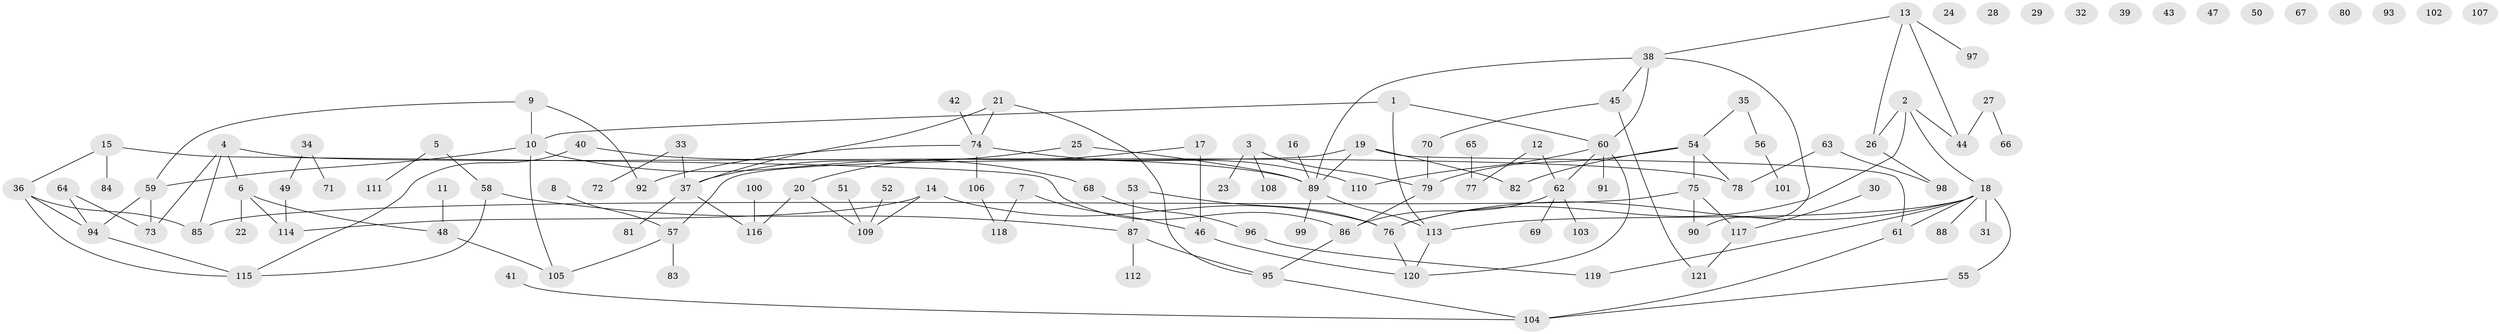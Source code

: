 // coarse degree distribution, {5: 0.09195402298850575, 4: 0.06896551724137931, 2: 0.19540229885057472, 3: 0.1724137931034483, 1: 0.2413793103448276, 6: 0.05747126436781609, 7: 0.011494252873563218, 0: 0.14942528735632185, 9: 0.011494252873563218}
// Generated by graph-tools (version 1.1) at 2025/23/03/03/25 07:23:27]
// undirected, 121 vertices, 141 edges
graph export_dot {
graph [start="1"]
  node [color=gray90,style=filled];
  1;
  2;
  3;
  4;
  5;
  6;
  7;
  8;
  9;
  10;
  11;
  12;
  13;
  14;
  15;
  16;
  17;
  18;
  19;
  20;
  21;
  22;
  23;
  24;
  25;
  26;
  27;
  28;
  29;
  30;
  31;
  32;
  33;
  34;
  35;
  36;
  37;
  38;
  39;
  40;
  41;
  42;
  43;
  44;
  45;
  46;
  47;
  48;
  49;
  50;
  51;
  52;
  53;
  54;
  55;
  56;
  57;
  58;
  59;
  60;
  61;
  62;
  63;
  64;
  65;
  66;
  67;
  68;
  69;
  70;
  71;
  72;
  73;
  74;
  75;
  76;
  77;
  78;
  79;
  80;
  81;
  82;
  83;
  84;
  85;
  86;
  87;
  88;
  89;
  90;
  91;
  92;
  93;
  94;
  95;
  96;
  97;
  98;
  99;
  100;
  101;
  102;
  103;
  104;
  105;
  106;
  107;
  108;
  109;
  110;
  111;
  112;
  113;
  114;
  115;
  116;
  117;
  118;
  119;
  120;
  121;
  1 -- 10;
  1 -- 60;
  1 -- 113;
  2 -- 18;
  2 -- 26;
  2 -- 44;
  2 -- 76;
  3 -- 23;
  3 -- 79;
  3 -- 108;
  4 -- 6;
  4 -- 73;
  4 -- 78;
  4 -- 85;
  5 -- 58;
  5 -- 111;
  6 -- 22;
  6 -- 48;
  6 -- 114;
  7 -- 46;
  7 -- 118;
  8 -- 57;
  9 -- 10;
  9 -- 59;
  9 -- 92;
  10 -- 59;
  10 -- 68;
  10 -- 105;
  11 -- 48;
  12 -- 62;
  12 -- 77;
  13 -- 26;
  13 -- 38;
  13 -- 44;
  13 -- 97;
  14 -- 76;
  14 -- 109;
  14 -- 114;
  15 -- 36;
  15 -- 84;
  15 -- 86;
  16 -- 89;
  17 -- 20;
  17 -- 46;
  18 -- 31;
  18 -- 55;
  18 -- 61;
  18 -- 76;
  18 -- 88;
  18 -- 113;
  18 -- 119;
  19 -- 57;
  19 -- 61;
  19 -- 82;
  19 -- 89;
  20 -- 109;
  20 -- 116;
  21 -- 37;
  21 -- 74;
  21 -- 95;
  25 -- 37;
  25 -- 89;
  26 -- 98;
  27 -- 44;
  27 -- 66;
  30 -- 117;
  33 -- 37;
  33 -- 72;
  34 -- 49;
  34 -- 71;
  35 -- 54;
  35 -- 56;
  36 -- 85;
  36 -- 94;
  36 -- 115;
  37 -- 81;
  37 -- 116;
  38 -- 45;
  38 -- 60;
  38 -- 89;
  38 -- 90;
  40 -- 89;
  40 -- 115;
  41 -- 104;
  42 -- 74;
  45 -- 70;
  45 -- 121;
  46 -- 120;
  48 -- 105;
  49 -- 114;
  51 -- 109;
  52 -- 109;
  53 -- 76;
  53 -- 87;
  54 -- 75;
  54 -- 78;
  54 -- 79;
  54 -- 82;
  55 -- 104;
  56 -- 101;
  57 -- 83;
  57 -- 105;
  58 -- 87;
  58 -- 115;
  59 -- 73;
  59 -- 94;
  60 -- 62;
  60 -- 91;
  60 -- 110;
  60 -- 120;
  61 -- 104;
  62 -- 69;
  62 -- 86;
  62 -- 103;
  63 -- 78;
  63 -- 98;
  64 -- 73;
  64 -- 94;
  65 -- 77;
  68 -- 96;
  70 -- 79;
  74 -- 92;
  74 -- 106;
  74 -- 110;
  75 -- 85;
  75 -- 90;
  75 -- 117;
  76 -- 120;
  79 -- 86;
  86 -- 95;
  87 -- 95;
  87 -- 112;
  89 -- 99;
  89 -- 113;
  94 -- 115;
  95 -- 104;
  96 -- 119;
  100 -- 116;
  106 -- 118;
  113 -- 120;
  117 -- 121;
}
